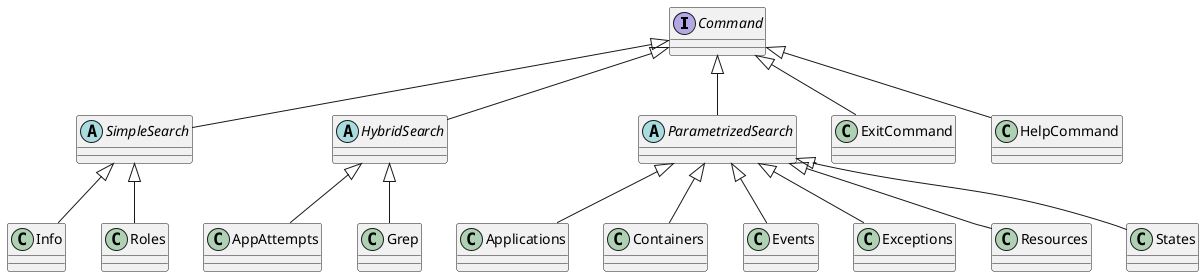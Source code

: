 @startuml

interface Command {
}

abstract class SimpleSearch {
}

abstract class HybridSearch {
}

abstract class ParametrizedSearch {
}

class AppAttempts {
}

class Grep {
}

class Applications {
}

class AppAttempts {
}

class AppAttempts {
}

class Containers {
}


class Events {
}

class Exceptions {
}

class Resources {
}

class States {
}

class ExitCommand {
}

class HelpCommand {
}

class Info {
}

class Roles {
}

Command ^-- ExitCommand
Command ^-- HelpCommand
Command ^-- SimpleSearch
Command ^-- HybridSearch
Command ^-- ParametrizedSearch
SimpleSearch ^-- Info
SimpleSearch ^-- Roles
HybridSearch ^-- Grep
HybridSearch ^-- AppAttempts
ParametrizedSearch ^-- Applications
ParametrizedSearch ^-- Containers
ParametrizedSearch ^-- Events
ParametrizedSearch ^-- States
ParametrizedSearch ^-- Exceptions
ParametrizedSearch ^-- Resources

@enduml